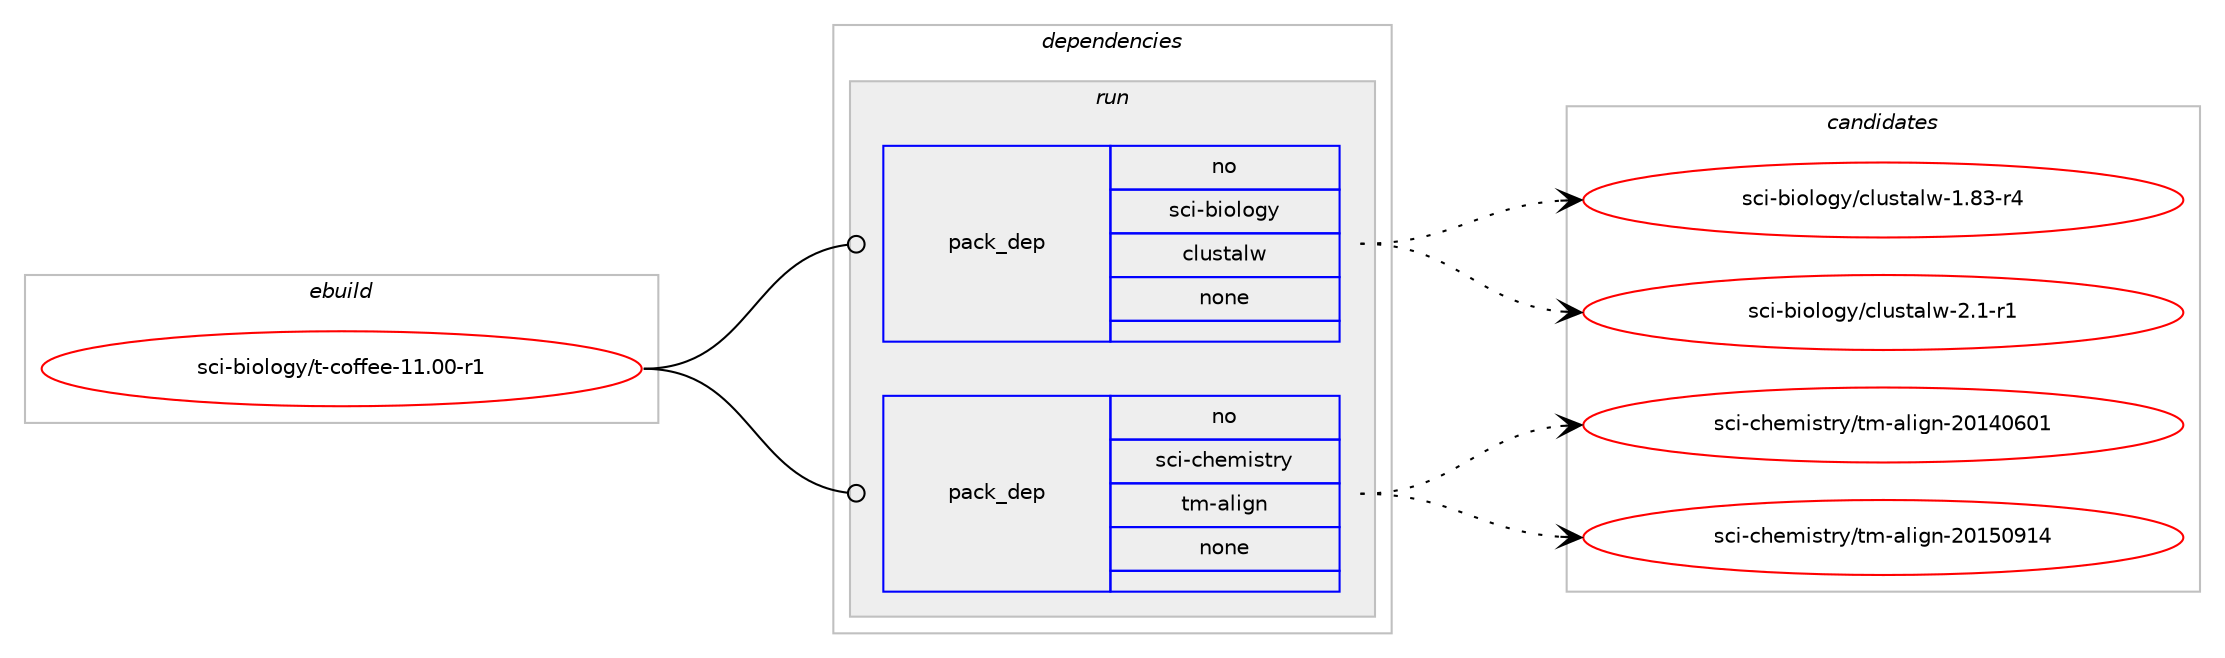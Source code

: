 digraph prolog {

# *************
# Graph options
# *************

newrank=true;
concentrate=true;
compound=true;
graph [rankdir=LR,fontname=Helvetica,fontsize=10,ranksep=1.5];#, ranksep=2.5, nodesep=0.2];
edge  [arrowhead=vee];
node  [fontname=Helvetica,fontsize=10];

# **********
# The ebuild
# **********

subgraph cluster_leftcol {
color=gray;
rank=same;
label=<<i>ebuild</i>>;
id [label="sci-biology/t-coffee-11.00-r1", color=red, width=4, href="../sci-biology/t-coffee-11.00-r1.svg"];
}

# ****************
# The dependencies
# ****************

subgraph cluster_midcol {
color=gray;
label=<<i>dependencies</i>>;
subgraph cluster_compile {
fillcolor="#eeeeee";
style=filled;
label=<<i>compile</i>>;
}
subgraph cluster_compileandrun {
fillcolor="#eeeeee";
style=filled;
label=<<i>compile and run</i>>;
}
subgraph cluster_run {
fillcolor="#eeeeee";
style=filled;
label=<<i>run</i>>;
subgraph pack328153 {
dependency445288 [label=<<TABLE BORDER="0" CELLBORDER="1" CELLSPACING="0" CELLPADDING="4" WIDTH="220"><TR><TD ROWSPAN="6" CELLPADDING="30">pack_dep</TD></TR><TR><TD WIDTH="110">no</TD></TR><TR><TD>sci-biology</TD></TR><TR><TD>clustalw</TD></TR><TR><TD>none</TD></TR><TR><TD></TD></TR></TABLE>>, shape=none, color=blue];
}
id:e -> dependency445288:w [weight=20,style="solid",arrowhead="odot"];
subgraph pack328154 {
dependency445289 [label=<<TABLE BORDER="0" CELLBORDER="1" CELLSPACING="0" CELLPADDING="4" WIDTH="220"><TR><TD ROWSPAN="6" CELLPADDING="30">pack_dep</TD></TR><TR><TD WIDTH="110">no</TD></TR><TR><TD>sci-chemistry</TD></TR><TR><TD>tm-align</TD></TR><TR><TD>none</TD></TR><TR><TD></TD></TR></TABLE>>, shape=none, color=blue];
}
id:e -> dependency445289:w [weight=20,style="solid",arrowhead="odot"];
}
}

# **************
# The candidates
# **************

subgraph cluster_choices {
rank=same;
color=gray;
label=<<i>candidates</i>>;

subgraph choice328153 {
color=black;
nodesep=1;
choice11599105459810511110811110312147991081171151169710811945494656514511452 [label="sci-biology/clustalw-1.83-r4", color=red, width=4,href="../sci-biology/clustalw-1.83-r4.svg"];
choice115991054598105111108111103121479910811711511697108119455046494511449 [label="sci-biology/clustalw-2.1-r1", color=red, width=4,href="../sci-biology/clustalw-2.1-r1.svg"];
dependency445288:e -> choice11599105459810511110811110312147991081171151169710811945494656514511452:w [style=dotted,weight="100"];
dependency445288:e -> choice115991054598105111108111103121479910811711511697108119455046494511449:w [style=dotted,weight="100"];
}
subgraph choice328154 {
color=black;
nodesep=1;
choice115991054599104101109105115116114121471161094597108105103110455048495248544849 [label="sci-chemistry/tm-align-20140601", color=red, width=4,href="../sci-chemistry/tm-align-20140601.svg"];
choice115991054599104101109105115116114121471161094597108105103110455048495348574952 [label="sci-chemistry/tm-align-20150914", color=red, width=4,href="../sci-chemistry/tm-align-20150914.svg"];
dependency445289:e -> choice115991054599104101109105115116114121471161094597108105103110455048495248544849:w [style=dotted,weight="100"];
dependency445289:e -> choice115991054599104101109105115116114121471161094597108105103110455048495348574952:w [style=dotted,weight="100"];
}
}

}
